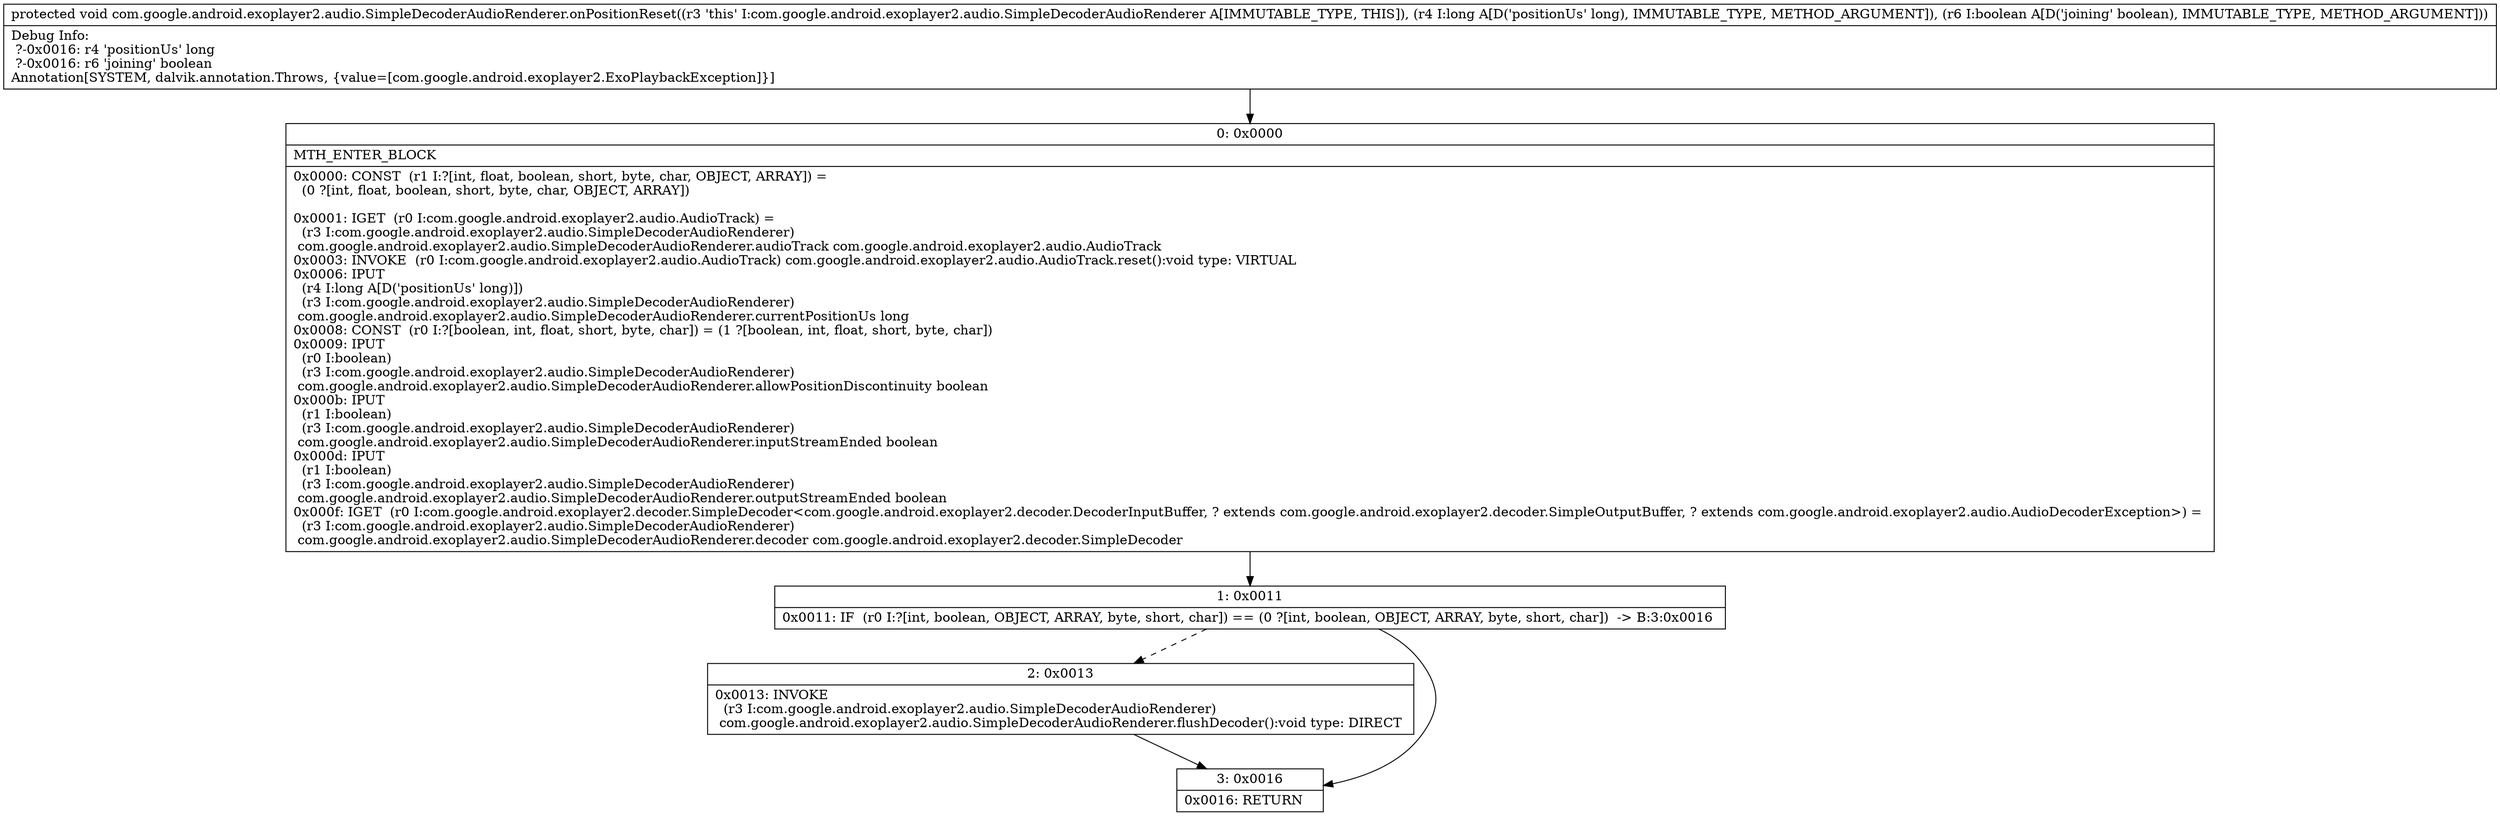 digraph "CFG forcom.google.android.exoplayer2.audio.SimpleDecoderAudioRenderer.onPositionReset(JZ)V" {
Node_0 [shape=record,label="{0\:\ 0x0000|MTH_ENTER_BLOCK\l|0x0000: CONST  (r1 I:?[int, float, boolean, short, byte, char, OBJECT, ARRAY]) = \l  (0 ?[int, float, boolean, short, byte, char, OBJECT, ARRAY])\l \l0x0001: IGET  (r0 I:com.google.android.exoplayer2.audio.AudioTrack) = \l  (r3 I:com.google.android.exoplayer2.audio.SimpleDecoderAudioRenderer)\l com.google.android.exoplayer2.audio.SimpleDecoderAudioRenderer.audioTrack com.google.android.exoplayer2.audio.AudioTrack \l0x0003: INVOKE  (r0 I:com.google.android.exoplayer2.audio.AudioTrack) com.google.android.exoplayer2.audio.AudioTrack.reset():void type: VIRTUAL \l0x0006: IPUT  \l  (r4 I:long A[D('positionUs' long)])\l  (r3 I:com.google.android.exoplayer2.audio.SimpleDecoderAudioRenderer)\l com.google.android.exoplayer2.audio.SimpleDecoderAudioRenderer.currentPositionUs long \l0x0008: CONST  (r0 I:?[boolean, int, float, short, byte, char]) = (1 ?[boolean, int, float, short, byte, char]) \l0x0009: IPUT  \l  (r0 I:boolean)\l  (r3 I:com.google.android.exoplayer2.audio.SimpleDecoderAudioRenderer)\l com.google.android.exoplayer2.audio.SimpleDecoderAudioRenderer.allowPositionDiscontinuity boolean \l0x000b: IPUT  \l  (r1 I:boolean)\l  (r3 I:com.google.android.exoplayer2.audio.SimpleDecoderAudioRenderer)\l com.google.android.exoplayer2.audio.SimpleDecoderAudioRenderer.inputStreamEnded boolean \l0x000d: IPUT  \l  (r1 I:boolean)\l  (r3 I:com.google.android.exoplayer2.audio.SimpleDecoderAudioRenderer)\l com.google.android.exoplayer2.audio.SimpleDecoderAudioRenderer.outputStreamEnded boolean \l0x000f: IGET  (r0 I:com.google.android.exoplayer2.decoder.SimpleDecoder\<com.google.android.exoplayer2.decoder.DecoderInputBuffer, ? extends com.google.android.exoplayer2.decoder.SimpleOutputBuffer, ? extends com.google.android.exoplayer2.audio.AudioDecoderException\>) = \l  (r3 I:com.google.android.exoplayer2.audio.SimpleDecoderAudioRenderer)\l com.google.android.exoplayer2.audio.SimpleDecoderAudioRenderer.decoder com.google.android.exoplayer2.decoder.SimpleDecoder \l}"];
Node_1 [shape=record,label="{1\:\ 0x0011|0x0011: IF  (r0 I:?[int, boolean, OBJECT, ARRAY, byte, short, char]) == (0 ?[int, boolean, OBJECT, ARRAY, byte, short, char])  \-\> B:3:0x0016 \l}"];
Node_2 [shape=record,label="{2\:\ 0x0013|0x0013: INVOKE  \l  (r3 I:com.google.android.exoplayer2.audio.SimpleDecoderAudioRenderer)\l com.google.android.exoplayer2.audio.SimpleDecoderAudioRenderer.flushDecoder():void type: DIRECT \l}"];
Node_3 [shape=record,label="{3\:\ 0x0016|0x0016: RETURN   \l}"];
MethodNode[shape=record,label="{protected void com.google.android.exoplayer2.audio.SimpleDecoderAudioRenderer.onPositionReset((r3 'this' I:com.google.android.exoplayer2.audio.SimpleDecoderAudioRenderer A[IMMUTABLE_TYPE, THIS]), (r4 I:long A[D('positionUs' long), IMMUTABLE_TYPE, METHOD_ARGUMENT]), (r6 I:boolean A[D('joining' boolean), IMMUTABLE_TYPE, METHOD_ARGUMENT]))  | Debug Info:\l  ?\-0x0016: r4 'positionUs' long\l  ?\-0x0016: r6 'joining' boolean\lAnnotation[SYSTEM, dalvik.annotation.Throws, \{value=[com.google.android.exoplayer2.ExoPlaybackException]\}]\l}"];
MethodNode -> Node_0;
Node_0 -> Node_1;
Node_1 -> Node_2[style=dashed];
Node_1 -> Node_3;
Node_2 -> Node_3;
}

